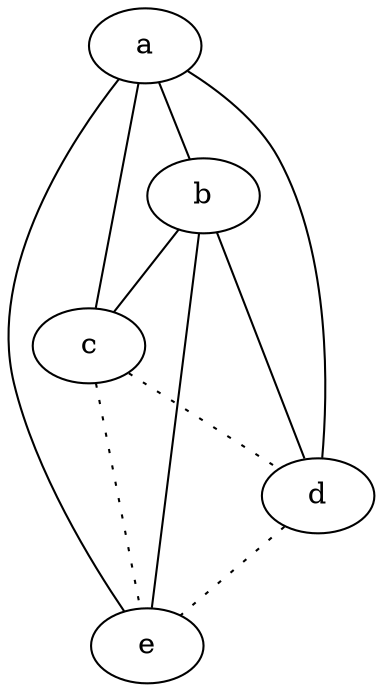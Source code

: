 graph {
a -- b;
a -- c;
a -- d;
a -- e;
b -- c;
b -- d;
b -- e;
c -- d [style=dotted];
c -- e [style=dotted];
d -- e [style=dotted];
}
